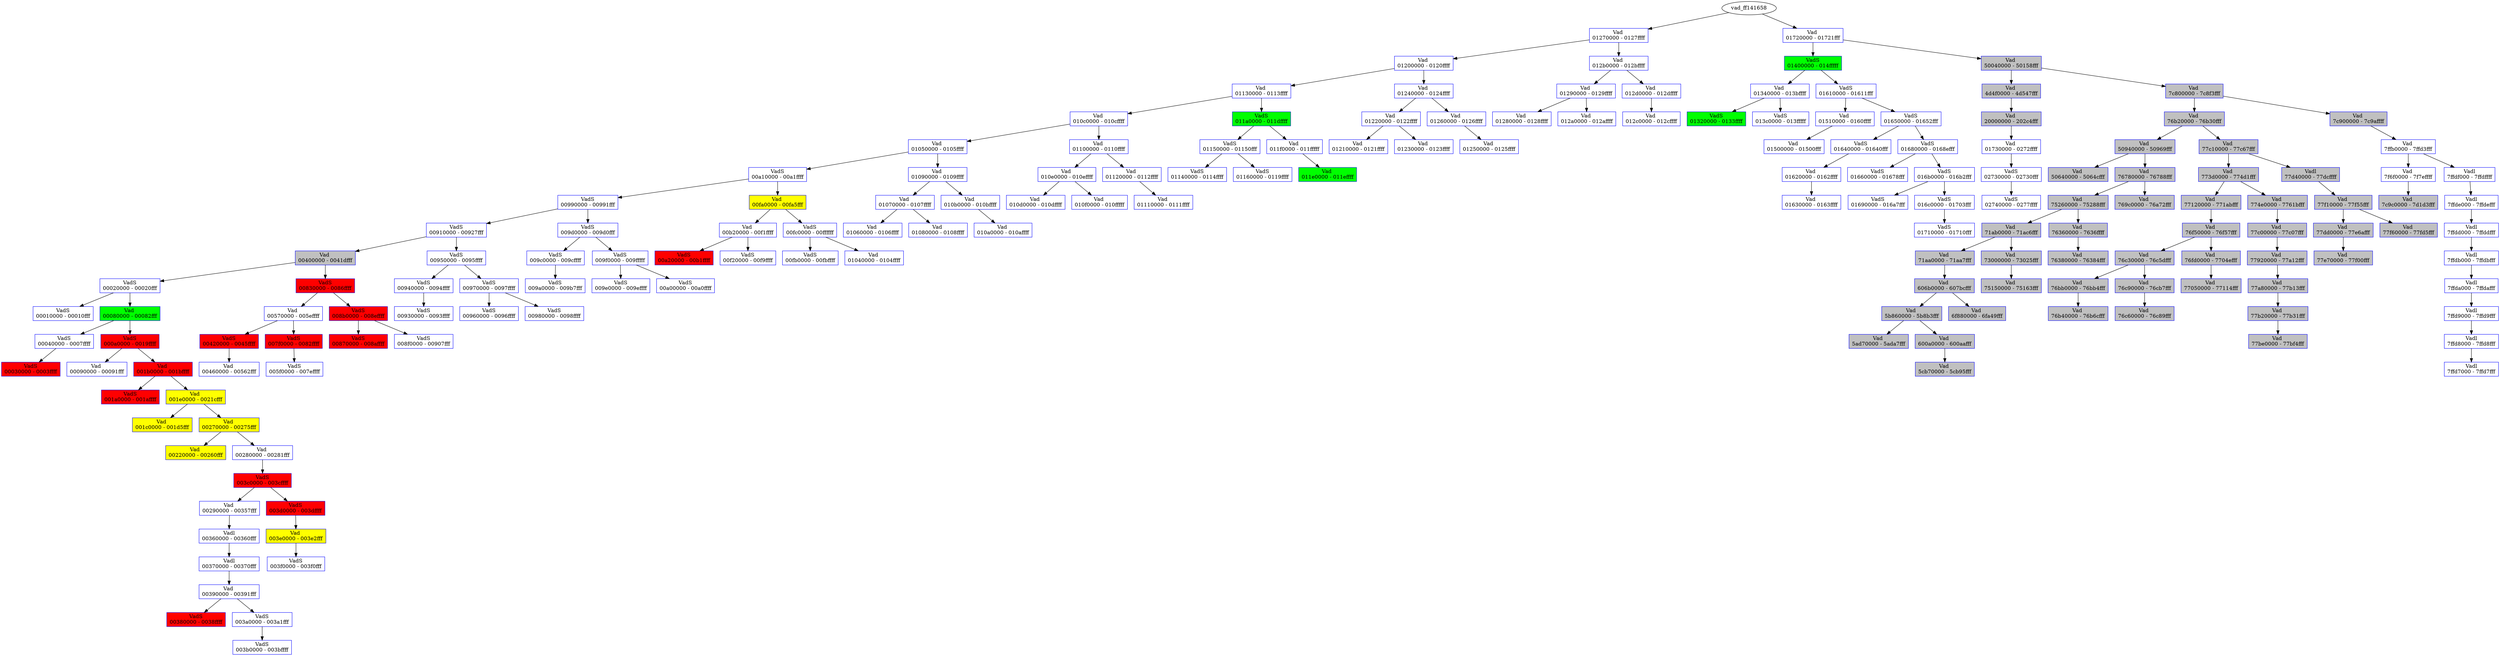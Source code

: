 /* Pid:   1732 */
digraph processtree {
graph [rankdir = "TB"];
vad_ff141658 -> vad_ff2a5008
vad_ff2a5008 [label = "{ Vad \n01270000 - 0127ffff }"shape = "record" color = "blue" style = "filled" fillcolor = "white"];
vad_ff2a5008 -> vad_810286f8
vad_810286f8 [label = "{ Vad \n01200000 - 0120ffff }"shape = "record" color = "blue" style = "filled" fillcolor = "white"];
vad_810286f8 -> vad_ff2234a0
vad_ff2234a0 [label = "{ Vad \n01130000 - 0113ffff }"shape = "record" color = "blue" style = "filled" fillcolor = "white"];
vad_ff2234a0 -> vad_80fb8208
vad_80fb8208 [label = "{ Vad \n010c0000 - 010cffff }"shape = "record" color = "blue" style = "filled" fillcolor = "white"];
vad_80fb8208 -> vad_80f58260
vad_80f58260 [label = "{ Vad \n01050000 - 0105ffff }"shape = "record" color = "blue" style = "filled" fillcolor = "white"];
vad_80f58260 -> vad_80f0c250
vad_80f0c250 [label = "{ VadS\n00a10000 - 00a1ffff }"shape = "record" color = "blue" style = "filled" fillcolor = "white"];
vad_80f0c250 -> vad_ff29f988
vad_ff29f988 [label = "{ VadS\n00990000 - 00991fff }"shape = "record" color = "blue" style = "filled" fillcolor = "white"];
vad_ff29f988 -> vad_ff158e00
vad_ff158e00 [label = "{ VadS\n00910000 - 00927fff }"shape = "record" color = "blue" style = "filled" fillcolor = "white"];
vad_ff158e00 -> vad_ff1e9398
vad_ff1e9398 [label = "{ Vad \n00400000 - 0041dfff }"shape = "record" color = "blue" style = "filled" fillcolor = "gray"];
vad_ff1e9398 -> vad_80f05c10
vad_80f05c10 [label = "{ VadS\n00020000 - 00020fff }"shape = "record" color = "blue" style = "filled" fillcolor = "white"];
vad_80f05c10 -> vad_80ef8688
vad_80ef8688 [label = "{ VadS\n00010000 - 00010fff }"shape = "record" color = "blue" style = "filled" fillcolor = "white"];
vad_80f05c10 -> vad_ff276318
vad_ff276318 [label = "{ Vad \n00080000 - 00082fff }"shape = "record" color = "blue" style = "filled" fillcolor = "green"];
vad_ff276318 -> vad_81023a70
vad_81023a70 [label = "{ VadS\n00040000 - 0007ffff }"shape = "record" color = "blue" style = "filled" fillcolor = "white"];
vad_81023a70 -> vad_80f70200
vad_80f70200 [label = "{ VadS\n00030000 - 0003ffff }"shape = "record" color = "blue" style = "filled" fillcolor = "red"];
vad_ff276318 -> vad_ff27d200
vad_ff27d200 [label = "{ VadS\n000a0000 - 0019ffff }"shape = "record" color = "blue" style = "filled" fillcolor = "red"];
vad_ff27d200 -> vad_80f7be60
vad_80f7be60 [label = "{ Vad \n00090000 - 00091fff }"shape = "record" color = "blue" style = "filled" fillcolor = "white"];
vad_ff27d200 -> vad_80f68150
vad_80f68150 [label = "{ Vad \n001b0000 - 001bffff }"shape = "record" color = "blue" style = "filled" fillcolor = "red"];
vad_80f68150 -> vad_810469f8
vad_810469f8 [label = "{ VadS\n001a0000 - 001affff }"shape = "record" color = "blue" style = "filled" fillcolor = "red"];
vad_80f68150 -> vad_80fc0f60
vad_80fc0f60 [label = "{ Vad \n001e0000 - 0021cfff }"shape = "record" color = "blue" style = "filled" fillcolor = "yellow"];
vad_80fc0f60 -> vad_80fc05c8
vad_80fc05c8 [label = "{ Vad \n001c0000 - 001d5fff }"shape = "record" color = "blue" style = "filled" fillcolor = "yellow"];
vad_80fc0f60 -> vad_ff136260
vad_ff136260 [label = "{ Vad \n00270000 - 00275fff }"shape = "record" color = "blue" style = "filled" fillcolor = "yellow"];
vad_ff136260 -> vad_80f73190
vad_80f73190 [label = "{ Vad \n00220000 - 00260fff }"shape = "record" color = "blue" style = "filled" fillcolor = "yellow"];
vad_ff136260 -> vad_ff252bb8
vad_ff252bb8 [label = "{ Vad \n00280000 - 00281fff }"shape = "record" color = "blue" style = "filled" fillcolor = "white"];
vad_ff252bb8 -> vad_ff255b10
vad_ff255b10 [label = "{ VadS\n003c0000 - 003cffff }"shape = "record" color = "blue" style = "filled" fillcolor = "red"];
vad_ff255b10 -> vad_80f76dc8
vad_80f76dc8 [label = "{ Vad \n00290000 - 00357fff }"shape = "record" color = "blue" style = "filled" fillcolor = "white"];
vad_80f76dc8 -> vad_80f9d1f8
vad_80f9d1f8 [label = "{ Vadl\n00360000 - 00360fff }"shape = "record" color = "blue" style = "filled" fillcolor = "white"];
vad_80f9d1f8 -> vad_80fbb3a0
vad_80fbb3a0 [label = "{ Vadl\n00370000 - 00370fff }"shape = "record" color = "blue" style = "filled" fillcolor = "white"];
vad_80fbb3a0 -> vad_81023940
vad_81023940 [label = "{ Vad \n00390000 - 00391fff }"shape = "record" color = "blue" style = "filled" fillcolor = "white"];
vad_81023940 -> vad_80f2be10
vad_80f2be10 [label = "{ VadS\n00380000 - 0038ffff }"shape = "record" color = "blue" style = "filled" fillcolor = "red"];
vad_81023940 -> vad_80fb9b18
vad_80fb9b18 [label = "{ VadS\n003a0000 - 003a1fff }"shape = "record" color = "blue" style = "filled" fillcolor = "white"];
vad_80fb9b18 -> vad_ff1ead80
vad_ff1ead80 [label = "{ VadS\n003b0000 - 003bffff }"shape = "record" color = "blue" style = "filled" fillcolor = "white"];
vad_ff255b10 -> vad_ff258c50
vad_ff258c50 [label = "{ VadS\n003d0000 - 003dffff }"shape = "record" color = "blue" style = "filled" fillcolor = "red"];
vad_ff258c50 -> vad_80fcb100
vad_80fcb100 [label = "{ Vad \n003e0000 - 003e2fff }"shape = "record" color = "blue" style = "filled" fillcolor = "yellow"];
vad_80fcb100 -> vad_ff3cbe20
vad_ff3cbe20 [label = "{ VadS\n003f0000 - 003f0fff }"shape = "record" color = "blue" style = "filled" fillcolor = "white"];
vad_ff1e9398 -> vad_80f2b158
vad_80f2b158 [label = "{ VadS\n00830000 - 0086ffff }"shape = "record" color = "blue" style = "filled" fillcolor = "red"];
vad_80f2b158 -> vad_80f68b10
vad_80f68b10 [label = "{ Vad \n00570000 - 005effff }"shape = "record" color = "blue" style = "filled" fillcolor = "white"];
vad_80f68b10 -> vad_81031840
vad_81031840 [label = "{ VadS\n00420000 - 0045ffff }"shape = "record" color = "blue" style = "filled" fillcolor = "red"];
vad_81031840 -> vad_80f76d98
vad_80f76d98 [label = "{ Vad \n00460000 - 00562fff }"shape = "record" color = "blue" style = "filled" fillcolor = "white"];
vad_80f68b10 -> vad_80f2b1c0
vad_80f2b1c0 [label = "{ VadS\n007f0000 - 0082ffff }"shape = "record" color = "blue" style = "filled" fillcolor = "red"];
vad_80f2b1c0 -> vad_81026ee8
vad_81026ee8 [label = "{ VadS\n005f0000 - 007effff }"shape = "record" color = "blue" style = "filled" fillcolor = "white"];
vad_80f2b158 -> vad_80f2b5b0
vad_80f2b5b0 [label = "{ VadS\n008b0000 - 008effff }"shape = "record" color = "blue" style = "filled" fillcolor = "red"];
vad_80f2b5b0 -> vad_80f2b398
vad_80f2b398 [label = "{ VadS\n00870000 - 008affff }"shape = "record" color = "blue" style = "filled" fillcolor = "red"];
vad_80f2b5b0 -> vad_ff12f398
vad_ff12f398 [label = "{ VadS\n008f0000 - 00907fff }"shape = "record" color = "blue" style = "filled" fillcolor = "white"];
vad_ff158e00 -> vad_ff153d30
vad_ff153d30 [label = "{ VadS\n00950000 - 0095ffff }"shape = "record" color = "blue" style = "filled" fillcolor = "white"];
vad_ff153d30 -> vad_ff3a70e8
vad_ff3a70e8 [label = "{ VadS\n00940000 - 0094ffff }"shape = "record" color = "blue" style = "filled" fillcolor = "white"];
vad_ff3a70e8 -> vad_80f76300
vad_80f76300 [label = "{ VadS\n00930000 - 0093ffff }"shape = "record" color = "blue" style = "filled" fillcolor = "white"];
vad_ff153d30 -> vad_ff1546b8
vad_ff1546b8 [label = "{ VadS\n00970000 - 0097ffff }"shape = "record" color = "blue" style = "filled" fillcolor = "white"];
vad_ff1546b8 -> vad_ff2a4450
vad_ff2a4450 [label = "{ VadS\n00960000 - 0096ffff }"shape = "record" color = "blue" style = "filled" fillcolor = "white"];
vad_ff1546b8 -> vad_ff2290b0
vad_ff2290b0 [label = "{ VadS\n00980000 - 0098ffff }"shape = "record" color = "blue" style = "filled" fillcolor = "white"];
vad_ff29f988 -> vad_ff38e0e8
vad_ff38e0e8 [label = "{ VadS\n009d0000 - 009d0fff }"shape = "record" color = "blue" style = "filled" fillcolor = "white"];
vad_ff38e0e8 -> vad_ff3930e8
vad_ff3930e8 [label = "{ VadS\n009c0000 - 009cffff }"shape = "record" color = "blue" style = "filled" fillcolor = "white"];
vad_ff3930e8 -> vad_80ffaf00
vad_80ffaf00 [label = "{ VadS\n009a0000 - 009b7fff }"shape = "record" color = "blue" style = "filled" fillcolor = "white"];
vad_ff38e0e8 -> vad_80f492f8
vad_80f492f8 [label = "{ VadS\n009f0000 - 009fffff }"shape = "record" color = "blue" style = "filled" fillcolor = "white"];
vad_80f492f8 -> vad_ff3ab0e8
vad_ff3ab0e8 [label = "{ VadS\n009e0000 - 009effff }"shape = "record" color = "blue" style = "filled" fillcolor = "white"];
vad_80f492f8 -> vad_80fcac20
vad_80fcac20 [label = "{ VadS\n00a00000 - 00a0ffff }"shape = "record" color = "blue" style = "filled" fillcolor = "white"];
vad_80f0c250 -> vad_ff207308
vad_ff207308 [label = "{ Vad \n00fa0000 - 00fa5fff }"shape = "record" color = "blue" style = "filled" fillcolor = "yellow"];
vad_ff207308 -> vad_80fb8988
vad_80fb8988 [label = "{ Vad \n00b20000 - 00f1ffff }"shape = "record" color = "blue" style = "filled" fillcolor = "white"];
vad_80fb8988 -> vad_80f782b0
vad_80f782b0 [label = "{ VadS\n00a20000 - 00b1ffff }"shape = "record" color = "blue" style = "filled" fillcolor = "red"];
vad_80fb8988 -> vad_80f2ec10
vad_80f2ec10 [label = "{ VadS\n00f20000 - 00f9ffff }"shape = "record" color = "blue" style = "filled" fillcolor = "white"];
vad_ff207308 -> vad_80f597c0
vad_80f597c0 [label = "{ VadS\n00fc0000 - 00ffffff }"shape = "record" color = "blue" style = "filled" fillcolor = "white"];
vad_80f597c0 -> vad_80f02a98
vad_80f02a98 [label = "{ VadS\n00fb0000 - 00fbffff }"shape = "record" color = "blue" style = "filled" fillcolor = "white"];
vad_80f597c0 -> vad_80f03f80
vad_80f03f80 [label = "{ Vad \n01040000 - 0104ffff }"shape = "record" color = "blue" style = "filled" fillcolor = "white"];
vad_80f58260 -> vad_ff3c0438
vad_ff3c0438 [label = "{ Vad \n01090000 - 0109ffff }"shape = "record" color = "blue" style = "filled" fillcolor = "white"];
vad_ff3c0438 -> vad_80f58200
vad_80f58200 [label = "{ Vad \n01070000 - 0107ffff }"shape = "record" color = "blue" style = "filled" fillcolor = "white"];
vad_80f58200 -> vad_80f58230
vad_80f58230 [label = "{ Vad \n01060000 - 0106ffff }"shape = "record" color = "blue" style = "filled" fillcolor = "white"];
vad_80f58200 -> vad_ff3c0468
vad_ff3c0468 [label = "{ Vad \n01080000 - 0108ffff }"shape = "record" color = "blue" style = "filled" fillcolor = "white"];
vad_ff3c0438 -> vad_80fb8238
vad_80fb8238 [label = "{ Vad \n010b0000 - 010bffff }"shape = "record" color = "blue" style = "filled" fillcolor = "white"];
vad_80fb8238 -> vad_ff3c0408
vad_ff3c0408 [label = "{ Vad \n010a0000 - 010affff }"shape = "record" color = "blue" style = "filled" fillcolor = "white"];
vad_80fb8208 -> vad_80f09278
vad_80f09278 [label = "{ Vad \n01100000 - 0110ffff }"shape = "record" color = "blue" style = "filled" fillcolor = "white"];
vad_80f09278 -> vad_80f092d8
vad_80f092d8 [label = "{ Vad \n010e0000 - 010effff }"shape = "record" color = "blue" style = "filled" fillcolor = "white"];
vad_80f092d8 -> vad_80fb81d8
vad_80fb81d8 [label = "{ Vad \n010d0000 - 010dffff }"shape = "record" color = "blue" style = "filled" fillcolor = "white"];
vad_80f092d8 -> vad_80f092a8
vad_80f092a8 [label = "{ Vad \n010f0000 - 010fffff }"shape = "record" color = "blue" style = "filled" fillcolor = "white"];
vad_80f09278 -> vad_ff2234d0
vad_ff2234d0 [label = "{ Vad \n01120000 - 0112ffff }"shape = "record" color = "blue" style = "filled" fillcolor = "white"];
vad_ff2234d0 -> vad_ff223500
vad_ff223500 [label = "{ Vad \n01110000 - 0111ffff }"shape = "record" color = "blue" style = "filled" fillcolor = "white"];
vad_ff2234a0 -> vad_ff3c8318
vad_ff3c8318 [label = "{ VadS\n011a0000 - 011dffff }"shape = "record" color = "blue" style = "filled" fillcolor = "green"];
vad_ff3c8318 -> vad_80f6e880
vad_80f6e880 [label = "{ VadS\n01150000 - 01150fff }"shape = "record" color = "blue" style = "filled" fillcolor = "white"];
vad_80f6e880 -> vad_80f04d28
vad_80f04d28 [label = "{ VadS\n01140000 - 0114ffff }"shape = "record" color = "blue" style = "filled" fillcolor = "white"];
vad_80f6e880 -> vad_80f5fc28
vad_80f5fc28 [label = "{ VadS\n01160000 - 0119ffff }"shape = "record" color = "blue" style = "filled" fillcolor = "white"];
vad_ff3c8318 -> vad_81028728
vad_81028728 [label = "{ Vad \n011f0000 - 011fffff }"shape = "record" color = "blue" style = "filled" fillcolor = "white"];
vad_81028728 -> vad_81028758
vad_81028758 [label = "{ Vad \n011e0000 - 011effff }"shape = "record" color = "blue" style = "filled" fillcolor = "green"];
vad_810286f8 -> vad_ff29aad8
vad_ff29aad8 [label = "{ Vad \n01240000 - 0124ffff }"shape = "record" color = "blue" style = "filled" fillcolor = "white"];
vad_ff29aad8 -> vad_ff2a7de8
vad_ff2a7de8 [label = "{ Vad \n01220000 - 0122ffff }"shape = "record" color = "blue" style = "filled" fillcolor = "white"];
vad_ff2a7de8 -> vad_ff2a7e18
vad_ff2a7e18 [label = "{ Vad \n01210000 - 0121ffff }"shape = "record" color = "blue" style = "filled" fillcolor = "white"];
vad_ff2a7de8 -> vad_ff2a7db8
vad_ff2a7db8 [label = "{ Vad \n01230000 - 0123ffff }"shape = "record" color = "blue" style = "filled" fillcolor = "white"];
vad_ff29aad8 -> vad_ff29aa78
vad_ff29aa78 [label = "{ Vad \n01260000 - 0126ffff }"shape = "record" color = "blue" style = "filled" fillcolor = "white"];
vad_ff29aa78 -> vad_ff29aaa8
vad_ff29aaa8 [label = "{ Vad \n01250000 - 0125ffff }"shape = "record" color = "blue" style = "filled" fillcolor = "white"];
vad_ff2a5008 -> vad_80fb64f8
vad_80fb64f8 [label = "{ Vad \n012b0000 - 012bffff }"shape = "record" color = "blue" style = "filled" fillcolor = "white"];
vad_80fb64f8 -> vad_ff2a5060
vad_ff2a5060 [label = "{ Vad \n01290000 - 0129ffff }"shape = "record" color = "blue" style = "filled" fillcolor = "white"];
vad_ff2a5060 -> vad_ff2a5090
vad_ff2a5090 [label = "{ Vad \n01280000 - 0128ffff }"shape = "record" color = "blue" style = "filled" fillcolor = "white"];
vad_ff2a5060 -> vad_80fb6528
vad_80fb6528 [label = "{ Vad \n012a0000 - 012affff }"shape = "record" color = "blue" style = "filled" fillcolor = "white"];
vad_80fb64f8 -> vad_ff2ac890
vad_ff2ac890 [label = "{ Vad \n012d0000 - 012dffff }"shape = "record" color = "blue" style = "filled" fillcolor = "white"];
vad_ff2ac890 -> vad_80fb64c8
vad_80fb64c8 [label = "{ Vad \n012c0000 - 012cffff }"shape = "record" color = "blue" style = "filled" fillcolor = "white"];
vad_ff141658 -> vad_ff38edb0
vad_ff38edb0 [label = "{ Vad \n01720000 - 01721fff }"shape = "record" color = "blue" style = "filled" fillcolor = "white"];
vad_ff38edb0 -> vad_80f03438
vad_80f03438 [label = "{ VadS\n01400000 - 014fffff }"shape = "record" color = "blue" style = "filled" fillcolor = "green"];
vad_80f03438 -> vad_ff236090
vad_ff236090 [label = "{ Vad \n01340000 - 013bffff }"shape = "record" color = "blue" style = "filled" fillcolor = "white"];
vad_ff236090 -> vad_80f59508
vad_80f59508 [label = "{ VadS\n01320000 - 0133ffff }"shape = "record" color = "blue" style = "filled" fillcolor = "green"];
vad_ff236090 -> vad_80f59708
vad_80f59708 [label = "{ VadS\n013c0000 - 013fffff }"shape = "record" color = "blue" style = "filled" fillcolor = "white"];
vad_80f03438 -> vad_ff13ceb0
vad_ff13ceb0 [label = "{ VadS\n01610000 - 01611fff }"shape = "record" color = "blue" style = "filled" fillcolor = "white"];
vad_ff13ceb0 -> vad_ff221df0
vad_ff221df0 [label = "{ Vad \n01510000 - 0160ffff }"shape = "record" color = "blue" style = "filled" fillcolor = "white"];
vad_ff221df0 -> vad_81028890
vad_81028890 [label = "{ Vad \n01500000 - 01500fff }"shape = "record" color = "blue" style = "filled" fillcolor = "white"];
vad_ff13ceb0 -> vad_80fbbf18
vad_80fbbf18 [label = "{ VadS\n01650000 - 01652fff }"shape = "record" color = "blue" style = "filled" fillcolor = "white"];
vad_80fbbf18 -> vad_80f04690
vad_80f04690 [label = "{ VadS\n01640000 - 01640fff }"shape = "record" color = "blue" style = "filled" fillcolor = "white"];
vad_80f04690 -> vad_ff3b8128
vad_ff3b8128 [label = "{ Vad \n01620000 - 0162ffff }"shape = "record" color = "blue" style = "filled" fillcolor = "white"];
vad_ff3b8128 -> vad_80f72778
vad_80f72778 [label = "{ Vad \n01630000 - 0163ffff }"shape = "record" color = "blue" style = "filled" fillcolor = "white"];
vad_80fbbf18 -> vad_ff29ab40
vad_ff29ab40 [label = "{ VadS\n01680000 - 0168efff }"shape = "record" color = "blue" style = "filled" fillcolor = "white"];
vad_ff29ab40 -> vad_ff1e6de0
vad_ff1e6de0 [label = "{ VadS\n01660000 - 01678fff }"shape = "record" color = "blue" style = "filled" fillcolor = "white"];
vad_ff29ab40 -> vad_ff290c20
vad_ff290c20 [label = "{ VadS\n016b0000 - 016b2fff }"shape = "record" color = "blue" style = "filled" fillcolor = "white"];
vad_ff290c20 -> vad_80f07090
vad_80f07090 [label = "{ VadS\n01690000 - 016a7fff }"shape = "record" color = "blue" style = "filled" fillcolor = "white"];
vad_ff290c20 -> vad_ff22c0e8
vad_ff22c0e8 [label = "{ VadS\n016c0000 - 01703fff }"shape = "record" color = "blue" style = "filled" fillcolor = "white"];
vad_ff22c0e8 -> vad_80fcb0e0
vad_80fcb0e0 [label = "{ VadS\n01710000 - 01710fff }"shape = "record" color = "blue" style = "filled" fillcolor = "white"];
vad_ff38edb0 -> vad_80fc02a8
vad_80fc02a8 [label = "{ Vad \n50040000 - 50158fff }"shape = "record" color = "blue" style = "filled" fillcolor = "gray"];
vad_80fc02a8 -> vad_80f0a988
vad_80f0a988 [label = "{ Vad \n4d4f0000 - 4d547fff }"shape = "record" color = "blue" style = "filled" fillcolor = "gray"];
vad_80f0a988 -> vad_ff126d40
vad_ff126d40 [label = "{ Vad \n20000000 - 202c4fff }"shape = "record" color = "blue" style = "filled" fillcolor = "gray"];
vad_ff126d40 -> vad_ff2ac818
vad_ff2ac818 [label = "{ Vad \n01730000 - 0272ffff }"shape = "record" color = "blue" style = "filled" fillcolor = "white"];
vad_ff2ac818 -> vad_ff2909b8
vad_ff2909b8 [label = "{ VadS\n02730000 - 02730fff }"shape = "record" color = "blue" style = "filled" fillcolor = "white"];
vad_ff2909b8 -> vad_80f00178
vad_80f00178 [label = "{ VadS\n02740000 - 0277ffff }"shape = "record" color = "blue" style = "filled" fillcolor = "white"];
vad_80fc02a8 -> vad_80eff050
vad_80eff050 [label = "{ Vad \n7c800000 - 7c8f3fff }"shape = "record" color = "blue" style = "filled" fillcolor = "gray"];
vad_80eff050 -> vad_ff215768
vad_ff215768 [label = "{ Vad \n76b20000 - 76b30fff }"shape = "record" color = "blue" style = "filled" fillcolor = "gray"];
vad_ff215768 -> vad_ff22b570
vad_ff22b570 [label = "{ Vad \n50940000 - 50969fff }"shape = "record" color = "blue" style = "filled" fillcolor = "gray"];
vad_ff22b570 -> vad_ff2ac950
vad_ff2ac950 [label = "{ Vad \n50640000 - 5064cfff }"shape = "record" color = "blue" style = "filled" fillcolor = "gray"];
vad_ff22b570 -> vad_80f0e5c8
vad_80f0e5c8 [label = "{ Vad \n76780000 - 76788fff }"shape = "record" color = "blue" style = "filled" fillcolor = "gray"];
vad_80f0e5c8 -> vad_80fa9dd0
vad_80fa9dd0 [label = "{ Vad \n75260000 - 75288fff }"shape = "record" color = "blue" style = "filled" fillcolor = "gray"];
vad_80fa9dd0 -> vad_80fb0130
vad_80fb0130 [label = "{ Vad \n71ab0000 - 71ac6fff }"shape = "record" color = "blue" style = "filled" fillcolor = "gray"];
vad_80fb0130 -> vad_810047e8
vad_810047e8 [label = "{ Vad \n71aa0000 - 71aa7fff }"shape = "record" color = "blue" style = "filled" fillcolor = "gray"];
vad_810047e8 -> vad_81027f10
vad_81027f10 [label = "{ Vad \n606b0000 - 607bcfff }"shape = "record" color = "blue" style = "filled" fillcolor = "gray"];
vad_81027f10 -> vad_81027438
vad_81027438 [label = "{ Vad \n5b860000 - 5b8b3fff }"shape = "record" color = "blue" style = "filled" fillcolor = "gray"];
vad_81027438 -> vad_ff2150d8
vad_ff2150d8 [label = "{ Vad \n5ad70000 - 5ada7fff }"shape = "record" color = "blue" style = "filled" fillcolor = "gray"];
vad_81027438 -> vad_80fcfd78
vad_80fcfd78 [label = "{ Vad \n600a0000 - 600aafff }"shape = "record" color = "blue" style = "filled" fillcolor = "gray"];
vad_80fcfd78 -> vad_ff28e1f0
vad_ff28e1f0 [label = "{ Vad \n5cb70000 - 5cb95fff }"shape = "record" color = "blue" style = "filled" fillcolor = "gray"];
vad_81027f10 -> vad_ff1f5828
vad_ff1f5828 [label = "{ Vad \n6f880000 - 6fa49fff }"shape = "record" color = "blue" style = "filled" fillcolor = "gray"];
vad_80fb0130 -> vad_80fbfce0
vad_80fbfce0 [label = "{ Vad \n73000000 - 73025fff }"shape = "record" color = "blue" style = "filled" fillcolor = "gray"];
vad_80fbfce0 -> vad_80f2d328
vad_80f2d328 [label = "{ Vad \n75150000 - 75163fff }"shape = "record" color = "blue" style = "filled" fillcolor = "gray"];
vad_80fa9dd0 -> vad_80f0e528
vad_80f0e528 [label = "{ Vad \n76360000 - 7636ffff }"shape = "record" color = "blue" style = "filled" fillcolor = "gray"];
vad_80f0e528 -> vad_81025698
vad_81025698 [label = "{ Vad \n76380000 - 76384fff }"shape = "record" color = "blue" style = "filled" fillcolor = "gray"];
vad_80f0e5c8 -> vad_810273d0
vad_810273d0 [label = "{ Vad \n769c0000 - 76a72fff }"shape = "record" color = "blue" style = "filled" fillcolor = "gray"];
vad_ff215768 -> vad_ff2312c0
vad_ff2312c0 [label = "{ Vad \n77c10000 - 77c67fff }"shape = "record" color = "blue" style = "filled" fillcolor = "gray"];
vad_ff2312c0 -> vad_80ffd5b8
vad_80ffd5b8 [label = "{ Vad \n773d0000 - 774d1fff }"shape = "record" color = "blue" style = "filled" fillcolor = "gray"];
vad_80ffd5b8 -> vad_80fbf490
vad_80fbf490 [label = "{ Vad \n77120000 - 771abfff }"shape = "record" color = "blue" style = "filled" fillcolor = "gray"];
vad_80fbf490 -> vad_80f2f7f0
vad_80f2f7f0 [label = "{ Vad \n76f50000 - 76f57fff }"shape = "record" color = "blue" style = "filled" fillcolor = "gray"];
vad_80f2f7f0 -> vad_80f737e0
vad_80f737e0 [label = "{ Vad \n76c30000 - 76c5dfff }"shape = "record" color = "blue" style = "filled" fillcolor = "gray"];
vad_80f737e0 -> vad_8105f420
vad_8105f420 [label = "{ Vad \n76bb0000 - 76bb4fff }"shape = "record" color = "blue" style = "filled" fillcolor = "gray"];
vad_8105f420 -> vad_80f323d8
vad_80f323d8 [label = "{ Vad \n76b40000 - 76b6cfff }"shape = "record" color = "blue" style = "filled" fillcolor = "gray"];
vad_80f737e0 -> vad_81027370
vad_81027370 [label = "{ Vad \n76c90000 - 76cb7fff }"shape = "record" color = "blue" style = "filled" fillcolor = "gray"];
vad_81027370 -> vad_80fbd008
vad_80fbd008 [label = "{ Vad \n76c60000 - 76c89fff }"shape = "record" color = "blue" style = "filled" fillcolor = "gray"];
vad_80f2f7f0 -> vad_ff1fb2a0
vad_ff1fb2a0 [label = "{ Vad \n76fd0000 - 7704efff }"shape = "record" color = "blue" style = "filled" fillcolor = "gray"];
vad_ff1fb2a0 -> vad_80f29508
vad_80f29508 [label = "{ Vad \n77050000 - 77114fff }"shape = "record" color = "blue" style = "filled" fillcolor = "gray"];
vad_80ffd5b8 -> vad_80ff63b8
vad_80ff63b8 [label = "{ Vad \n774e0000 - 7761bfff }"shape = "record" color = "blue" style = "filled" fillcolor = "gray"];
vad_80ff63b8 -> vad_ff29fb08
vad_ff29fb08 [label = "{ Vad \n77c00000 - 77c07fff }"shape = "record" color = "blue" style = "filled" fillcolor = "gray"];
vad_ff29fb08 -> vad_80f667c0
vad_80f667c0 [label = "{ Vad \n77920000 - 77a12fff }"shape = "record" color = "blue" style = "filled" fillcolor = "gray"];
vad_80f667c0 -> vad_80f68cc8
vad_80f68cc8 [label = "{ Vad \n77a80000 - 77b13fff }"shape = "record" color = "blue" style = "filled" fillcolor = "gray"];
vad_80f68cc8 -> vad_ff253d38
vad_ff253d38 [label = "{ Vad \n77b20000 - 77b31fff }"shape = "record" color = "blue" style = "filled" fillcolor = "gray"];
vad_ff253d38 -> vad_81001468
vad_81001468 [label = "{ Vad \n77be0000 - 77bf4fff }"shape = "record" color = "blue" style = "filled" fillcolor = "gray"];
vad_ff2312c0 -> vad_80fc61d0
vad_80fc61d0 [label = "{ Vadl\n77d40000 - 77dcffff }"shape = "record" color = "blue" style = "filled" fillcolor = "gray"];
vad_80fc61d0 -> vad_80fb4680
vad_80fb4680 [label = "{ Vad \n77f10000 - 77f55fff }"shape = "record" color = "blue" style = "filled" fillcolor = "gray"];
vad_80fb4680 -> vad_80fbffd8
vad_80fbffd8 [label = "{ Vad \n77dd0000 - 77e6afff }"shape = "record" color = "blue" style = "filled" fillcolor = "gray"];
vad_80fbffd8 -> vad_ff22d3f0
vad_ff22d3f0 [label = "{ Vad \n77e70000 - 77f00fff }"shape = "record" color = "blue" style = "filled" fillcolor = "gray"];
vad_80fb4680 -> vad_ff258478
vad_ff258478 [label = "{ Vad \n77f60000 - 77fd5fff }"shape = "record" color = "blue" style = "filled" fillcolor = "gray"];
vad_80eff050 -> vad_ff2093e8
vad_ff2093e8 [label = "{ Vad \n7c900000 - 7c9affff }"shape = "record" color = "blue" style = "filled" fillcolor = "gray"];
vad_ff2093e8 -> vad_80f0df50
vad_80f0df50 [label = "{ Vad \n7ffb0000 - 7ffd3fff }"shape = "record" color = "blue" style = "filled" fillcolor = "white"];
vad_80f0df50 -> vad_80f6a1e0
vad_80f6a1e0 [label = "{ Vad \n7f6f0000 - 7f7effff }"shape = "record" color = "blue" style = "filled" fillcolor = "white"];
vad_80f6a1e0 -> vad_ff2245f0
vad_ff2245f0 [label = "{ Vad \n7c9c0000 - 7d1d3fff }"shape = "record" color = "blue" style = "filled" fillcolor = "gray"];
vad_80f0df50 -> vad_80f4a1a8
vad_80f4a1a8 [label = "{ Vadl\n7ffdf000 - 7ffdffff }"shape = "record" color = "blue" style = "filled" fillcolor = "white"];
vad_80f4a1a8 -> vad_80f5fb60
vad_80f5fb60 [label = "{ Vadl\n7ffde000 - 7ffdefff }"shape = "record" color = "blue" style = "filled" fillcolor = "white"];
vad_80f5fb60 -> vad_ff207298
vad_ff207298 [label = "{ Vadl\n7ffdd000 - 7ffddfff }"shape = "record" color = "blue" style = "filled" fillcolor = "white"];
vad_ff207298 -> vad_80ef8420
vad_80ef8420 [label = "{ Vadl\n7ffdb000 - 7ffdbfff }"shape = "record" color = "blue" style = "filled" fillcolor = "white"];
vad_80ef8420 -> vad_ff2a48f8
vad_ff2a48f8 [label = "{ Vadl\n7ffda000 - 7ffdafff }"shape = "record" color = "blue" style = "filled" fillcolor = "white"];
vad_ff2a48f8 -> vad_ff236008
vad_ff236008 [label = "{ Vadl\n7ffd9000 - 7ffd9fff }"shape = "record" color = "blue" style = "filled" fillcolor = "white"];
vad_ff236008 -> vad_ff236050
vad_ff236050 [label = "{ Vadl\n7ffd8000 - 7ffd8fff }"shape = "record" color = "blue" style = "filled" fillcolor = "white"];
vad_ff236050 -> vad_ff1fef98
vad_ff1fef98 [label = "{ Vadl\n7ffd7000 - 7ffd7fff }"shape = "record" color = "blue" style = "filled" fillcolor = "white"];
}
